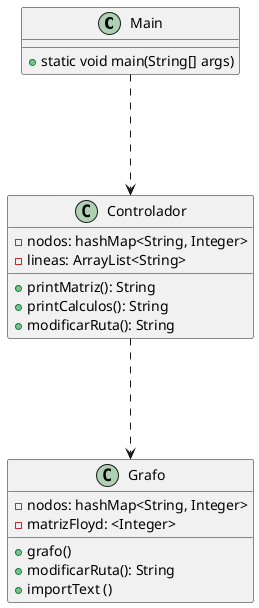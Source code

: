 @startuml
'https://plantuml.com/sequence-diagram

class Main
class Controlador
class Grafo

Main ...> Controlador
Controlador ...> Grafo

class Controlador {
    - nodos: hashMap<String, Integer>
    - lineas: ArrayList<String>
    + printMatriz(): String
    + printCalculos(): String
    + modificarRuta(): String
}
   class Main {
   +static void main(String[] args)


   }
   class Grafo{
    - nodos: hashMap<String, Integer>
    - matrizFloyd: <Integer>
    + grafo()
    + modificarRuta(): String
    + importText ()

   }




@enduml